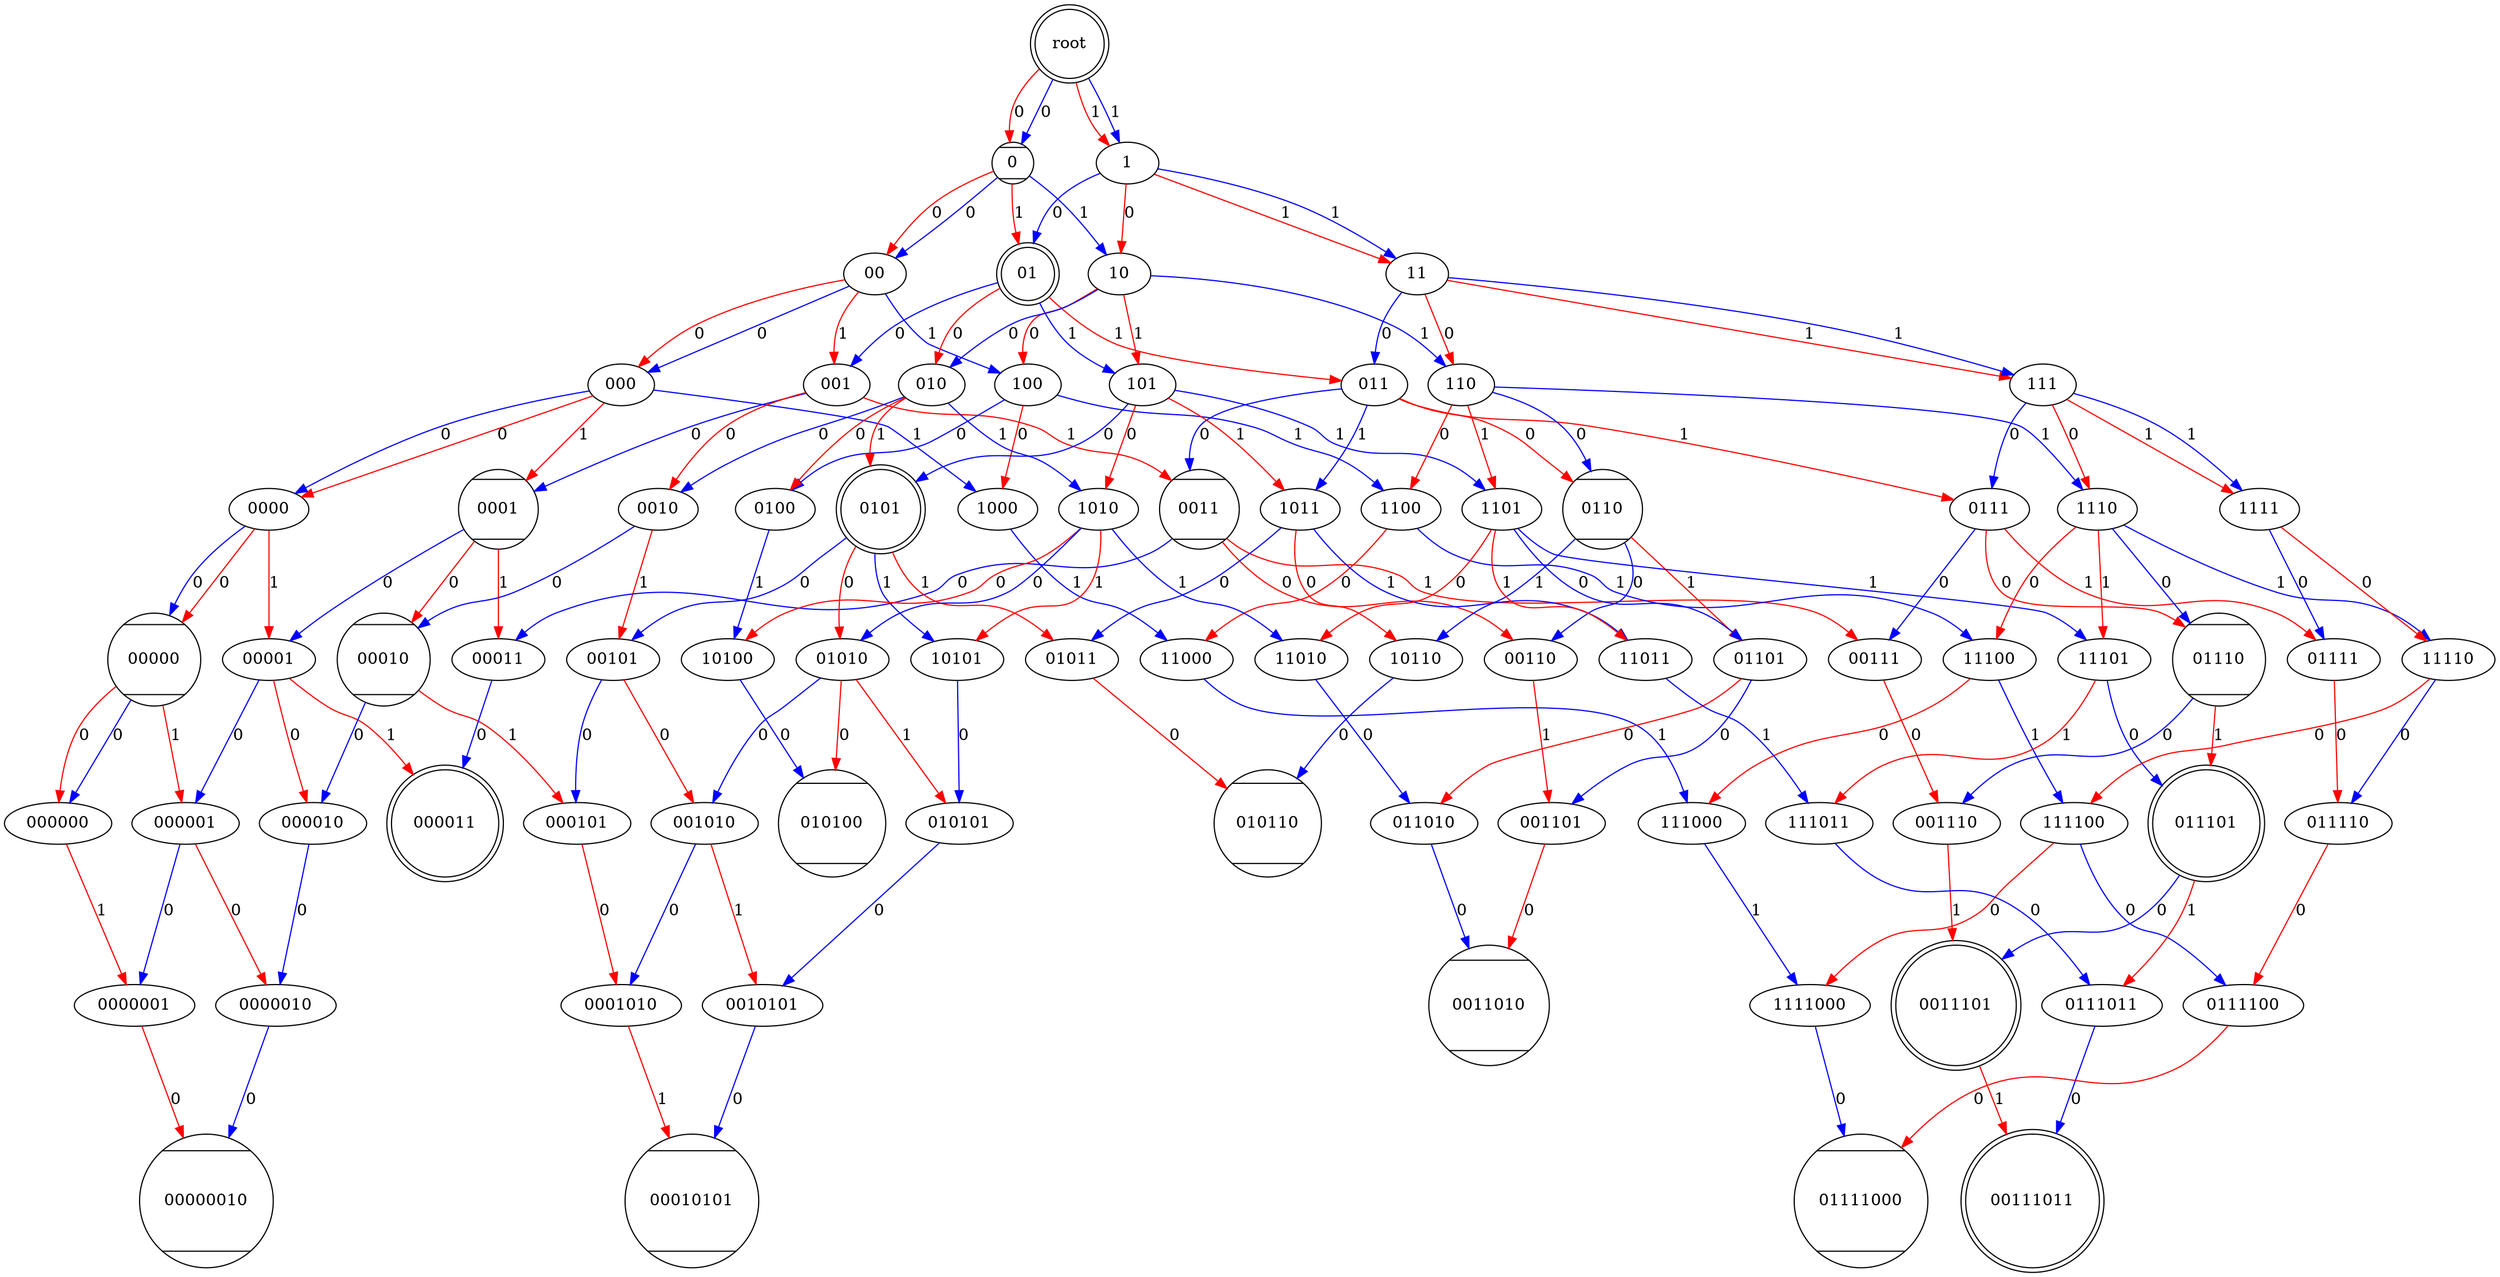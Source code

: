 digraph{ 
root  [shape = doublecircle]
0 [shape = Mcircle]
root -> 0 [color = red, label = 0] 
1
root -> 1 [color = red, label = 1] 
root -> 0 [color = blue, label = 0] 
root -> 1 [color = blue, label = 1] 
00
0 -> 00 [color = red, label = 0] 
01 [shape = doublecircle]
0 -> 01 [color = red, label = 1] 
0 -> 00 [color = blue, label = 0] 
10
0 -> 10 [color = blue, label = 1] 
1 -> 10 [color = red, label = 0] 
11
1 -> 11 [color = red, label = 1] 
1 -> 01 [color = blue, label = 0] 
1 -> 11 [color = blue, label = 1] 
000
00 -> 000 [color = red, label = 0] 
001
00 -> 001 [color = red, label = 1] 
00 -> 000 [color = blue, label = 0] 
100
00 -> 100 [color = blue, label = 1] 
010
01 -> 010 [color = red, label = 0] 
011
01 -> 011 [color = red, label = 1] 
01 -> 001 [color = blue, label = 0] 
101
01 -> 101 [color = blue, label = 1] 
10 -> 100 [color = red, label = 0] 
10 -> 101 [color = red, label = 1] 
10 -> 010 [color = blue, label = 0] 
110
10 -> 110 [color = blue, label = 1] 
11 -> 110 [color = red, label = 0] 
111
11 -> 111 [color = red, label = 1] 
11 -> 011 [color = blue, label = 0] 
11 -> 111 [color = blue, label = 1] 
0000
000 -> 0000 [color = red, label = 0] 
0001 [shape = Mcircle]
000 -> 0001 [color = red, label = 1] 
000 -> 0000 [color = blue, label = 0] 
1000
000 -> 1000 [color = blue, label = 1] 
0010
001 -> 0010 [color = red, label = 0] 
0011 [shape = Mcircle]
001 -> 0011 [color = red, label = 1] 
001 -> 0001 [color = blue, label = 0] 
100 -> 1000 [color = red, label = 0] 
0100
100 -> 0100 [color = blue, label = 0] 
1100
100 -> 1100 [color = blue, label = 1] 
010 -> 0100 [color = red, label = 0] 
0101 [shape = doublecircle]
010 -> 0101 [color = red, label = 1] 
010 -> 0010 [color = blue, label = 0] 
1010
010 -> 1010 [color = blue, label = 1] 
0110 [shape = Mcircle]
011 -> 0110 [color = red, label = 0] 
0111
011 -> 0111 [color = red, label = 1] 
011 -> 0011 [color = blue, label = 0] 
1011
011 -> 1011 [color = blue, label = 1] 
101 -> 1010 [color = red, label = 0] 
101 -> 1011 [color = red, label = 1] 
101 -> 0101 [color = blue, label = 0] 
1101
101 -> 1101 [color = blue, label = 1] 
110 -> 1100 [color = red, label = 0] 
110 -> 1101 [color = red, label = 1] 
110 -> 0110 [color = blue, label = 0] 
1110
110 -> 1110 [color = blue, label = 1] 
111 -> 1110 [color = red, label = 0] 
1111
111 -> 1111 [color = red, label = 1] 
111 -> 0111 [color = blue, label = 0] 
111 -> 1111 [color = blue, label = 1] 
00000 [shape = Mcircle]
0000 -> 00000 [color = red, label = 0] 
00001
0000 -> 00001 [color = red, label = 1] 
0000 -> 00000 [color = blue, label = 0] 
00010 [shape = Mcircle]
0001 -> 00010 [color = red, label = 0] 
00011
0001 -> 00011 [color = red, label = 1] 
0001 -> 00001 [color = blue, label = 0] 
11000
1000 -> 11000 [color = blue, label = 1] 
00101
0010 -> 00101 [color = red, label = 1] 
0010 -> 00010 [color = blue, label = 0] 
00110
0011 -> 00110 [color = red, label = 0] 
00111
0011 -> 00111 [color = red, label = 1] 
0011 -> 00011 [color = blue, label = 0] 
10100
0100 -> 10100 [color = blue, label = 1] 
1100 -> 11000 [color = red, label = 0] 
11100
1100 -> 11100 [color = blue, label = 1] 
01010
0101 -> 01010 [color = red, label = 0] 
01011
0101 -> 01011 [color = red, label = 1] 
0101 -> 00101 [color = blue, label = 0] 
10101
0101 -> 10101 [color = blue, label = 1] 
1010 -> 10100 [color = red, label = 0] 
1010 -> 10101 [color = red, label = 1] 
1010 -> 01010 [color = blue, label = 0] 
11010
1010 -> 11010 [color = blue, label = 1] 
01101
0110 -> 01101 [color = red, label = 1] 
0110 -> 00110 [color = blue, label = 0] 
10110
0110 -> 10110 [color = blue, label = 1] 
01110 [shape = Mcircle]
0111 -> 01110 [color = red, label = 0] 
01111
0111 -> 01111 [color = red, label = 1] 
0111 -> 00111 [color = blue, label = 0] 
1011 -> 10110 [color = red, label = 0] 
1011 -> 01011 [color = blue, label = 0] 
11011
1011 -> 11011 [color = blue, label = 1] 
1101 -> 11010 [color = red, label = 0] 
1101 -> 11011 [color = red, label = 1] 
1101 -> 01101 [color = blue, label = 0] 
11101
1101 -> 11101 [color = blue, label = 1] 
1110 -> 11100 [color = red, label = 0] 
1110 -> 11101 [color = red, label = 1] 
1110 -> 01110 [color = blue, label = 0] 
11110
1110 -> 11110 [color = blue, label = 1] 
1111 -> 11110 [color = red, label = 0] 
1111 -> 01111 [color = blue, label = 0] 
000000
00000 -> 000000 [color = red, label = 0] 
000001
00000 -> 000001 [color = red, label = 1] 
00000 -> 000000 [color = blue, label = 0] 
000010
00001 -> 000010 [color = red, label = 0] 
000011 [shape = doublecircle]
00001 -> 000011 [color = red, label = 1] 
00001 -> 000001 [color = blue, label = 0] 
000101
00010 -> 000101 [color = red, label = 1] 
00010 -> 000010 [color = blue, label = 0] 
00011 -> 000011 [color = blue, label = 0] 
111000
11000 -> 111000 [color = blue, label = 1] 
001010
00101 -> 001010 [color = red, label = 0] 
00101 -> 000101 [color = blue, label = 0] 
001101
00110 -> 001101 [color = red, label = 1] 
001110
00111 -> 001110 [color = red, label = 0] 
010100 [shape = Mcircle]
10100 -> 010100 [color = blue, label = 0] 
11100 -> 111000 [color = red, label = 0] 
111100
11100 -> 111100 [color = blue, label = 1] 
01010 -> 010100 [color = red, label = 0] 
010101
01010 -> 010101 [color = red, label = 1] 
01010 -> 001010 [color = blue, label = 0] 
010110 [shape = Mcircle]
01011 -> 010110 [color = red, label = 0] 
10101 -> 010101 [color = blue, label = 0] 
011010
11010 -> 011010 [color = blue, label = 0] 
01101 -> 011010 [color = red, label = 0] 
01101 -> 001101 [color = blue, label = 0] 
10110 -> 010110 [color = blue, label = 0] 
011101 [shape = doublecircle]
01110 -> 011101 [color = red, label = 1] 
01110 -> 001110 [color = blue, label = 0] 
011110
01111 -> 011110 [color = red, label = 0] 
111011
11011 -> 111011 [color = blue, label = 1] 
11101 -> 111011 [color = red, label = 1] 
11101 -> 011101 [color = blue, label = 0] 
11110 -> 111100 [color = red, label = 0] 
11110 -> 011110 [color = blue, label = 0] 
0000001
000000 -> 0000001 [color = red, label = 1] 
0000010
000001 -> 0000010 [color = red, label = 0] 
000001 -> 0000001 [color = blue, label = 0] 
000010 -> 0000010 [color = blue, label = 0] 
0001010
000101 -> 0001010 [color = red, label = 0] 
1111000
111000 -> 1111000 [color = blue, label = 1] 
0010101
001010 -> 0010101 [color = red, label = 1] 
001010 -> 0001010 [color = blue, label = 0] 
0011010 [shape = Mcircle]
001101 -> 0011010 [color = red, label = 0] 
0011101 [shape = doublecircle]
001110 -> 0011101 [color = red, label = 1] 
111100 -> 1111000 [color = red, label = 0] 
0111100
111100 -> 0111100 [color = blue, label = 0] 
010101 -> 0010101 [color = blue, label = 0] 
011010 -> 0011010 [color = blue, label = 0] 
0111011
011101 -> 0111011 [color = red, label = 1] 
011101 -> 0011101 [color = blue, label = 0] 
011110 -> 0111100 [color = red, label = 0] 
111011 -> 0111011 [color = blue, label = 0] 
00000010 [shape = Mcircle]
0000001 -> 00000010 [color = red, label = 0] 
0000010 -> 00000010 [color = blue, label = 0] 
00010101 [shape = Mcircle]
0001010 -> 00010101 [color = red, label = 1] 
01111000 [shape = Mcircle]
1111000 -> 01111000 [color = blue, label = 0] 
0010101 -> 00010101 [color = blue, label = 0] 
00111011 [shape = doublecircle]
0011101 -> 00111011 [color = red, label = 1] 
0111100 -> 01111000 [color = red, label = 0] 
0111011 -> 00111011 [color = blue, label = 0] 
} 
